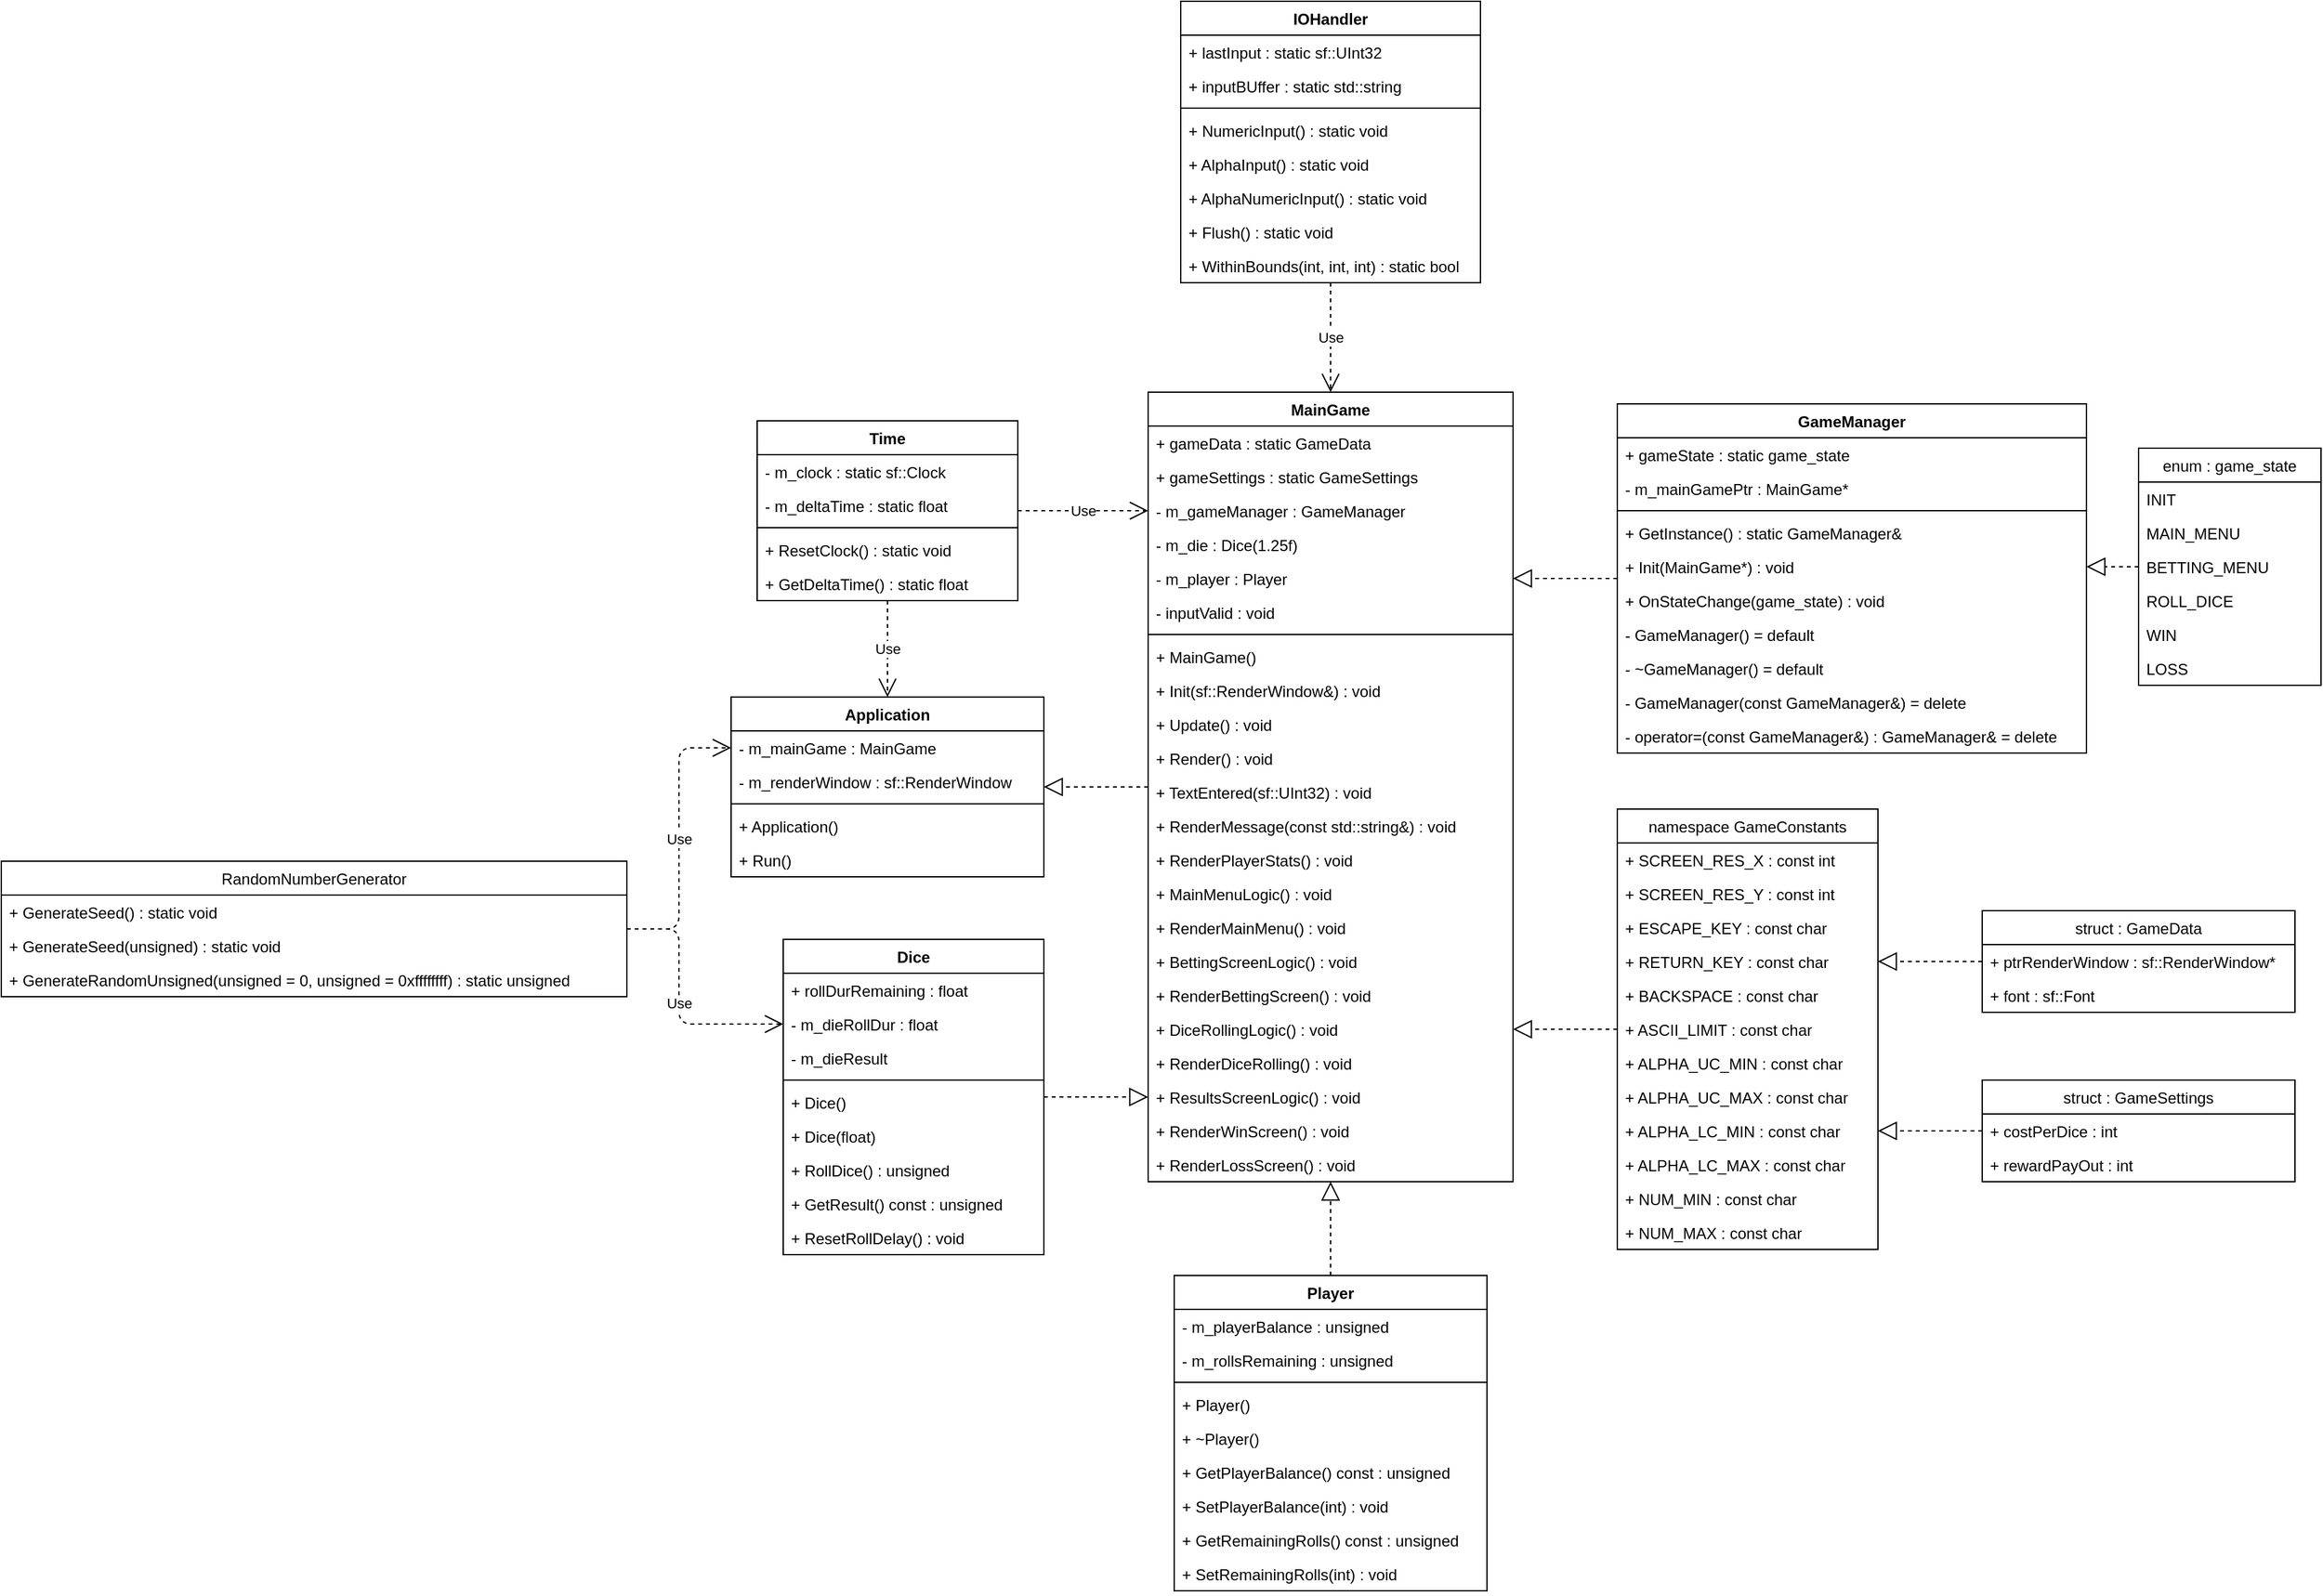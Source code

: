 <mxfile version="12.6.5" type="device"><diagram id="M4_a-rKcthc5hQcsm5C7" name="Page-1"><mxGraphModel dx="3609" dy="2412" grid="1" gridSize="10" guides="1" tooltips="1" connect="1" arrows="1" fold="1" page="1" pageScale="1" pageWidth="827" pageHeight="1169" math="0" shadow="0"><root><mxCell id="0"/><mxCell id="1" parent="0"/><mxCell id="2GhXJIkDWxQx5JaXm2OM-1" value="Application" style="swimlane;fontStyle=1;align=center;verticalAlign=top;childLayout=stackLayout;horizontal=1;startSize=26;horizontalStack=0;resizeParent=1;resizeParentMax=0;resizeLast=0;collapsible=1;marginBottom=0;" parent="1" vertex="1"><mxGeometry x="-440" y="274" width="240" height="138" as="geometry"/></mxCell><mxCell id="2GhXJIkDWxQx5JaXm2OM-2" value="- m_mainGame : MainGame" style="text;strokeColor=none;fillColor=none;align=left;verticalAlign=top;spacingLeft=4;spacingRight=4;overflow=hidden;rotatable=0;points=[[0,0.5],[1,0.5]];portConstraint=eastwest;" parent="2GhXJIkDWxQx5JaXm2OM-1" vertex="1"><mxGeometry y="26" width="240" height="26" as="geometry"/></mxCell><mxCell id="2GhXJIkDWxQx5JaXm2OM-6" value="- m_renderWindow : sf::RenderWindow" style="text;strokeColor=none;fillColor=none;align=left;verticalAlign=top;spacingLeft=4;spacingRight=4;overflow=hidden;rotatable=0;points=[[0,0.5],[1,0.5]];portConstraint=eastwest;" parent="2GhXJIkDWxQx5JaXm2OM-1" vertex="1"><mxGeometry y="52" width="240" height="26" as="geometry"/></mxCell><mxCell id="2GhXJIkDWxQx5JaXm2OM-3" value="" style="line;strokeWidth=1;fillColor=none;align=left;verticalAlign=middle;spacingTop=-1;spacingLeft=3;spacingRight=3;rotatable=0;labelPosition=right;points=[];portConstraint=eastwest;" parent="2GhXJIkDWxQx5JaXm2OM-1" vertex="1"><mxGeometry y="78" width="240" height="8" as="geometry"/></mxCell><mxCell id="2GhXJIkDWxQx5JaXm2OM-4" value="+ Application()" style="text;strokeColor=none;fillColor=none;align=left;verticalAlign=top;spacingLeft=4;spacingRight=4;overflow=hidden;rotatable=0;points=[[0,0.5],[1,0.5]];portConstraint=eastwest;" parent="2GhXJIkDWxQx5JaXm2OM-1" vertex="1"><mxGeometry y="86" width="240" height="26" as="geometry"/></mxCell><mxCell id="2GhXJIkDWxQx5JaXm2OM-5" value="+ Run()" style="text;strokeColor=none;fillColor=none;align=left;verticalAlign=top;spacingLeft=4;spacingRight=4;overflow=hidden;rotatable=0;points=[[0,0.5],[1,0.5]];portConstraint=eastwest;" parent="2GhXJIkDWxQx5JaXm2OM-1" vertex="1"><mxGeometry y="112" width="240" height="26" as="geometry"/></mxCell><mxCell id="2GhXJIkDWxQx5JaXm2OM-7" value="MainGame" style="swimlane;fontStyle=1;align=center;verticalAlign=top;childLayout=stackLayout;horizontal=1;startSize=26;horizontalStack=0;resizeParent=1;resizeParentMax=0;resizeLast=0;collapsible=1;marginBottom=0;" parent="1" vertex="1"><mxGeometry x="-120" y="40" width="280" height="606" as="geometry"/></mxCell><mxCell id="2GhXJIkDWxQx5JaXm2OM-18" value="+ gameData : static GameData" style="text;strokeColor=none;fillColor=none;align=left;verticalAlign=top;spacingLeft=4;spacingRight=4;overflow=hidden;rotatable=0;points=[[0,0.5],[1,0.5]];portConstraint=eastwest;" parent="2GhXJIkDWxQx5JaXm2OM-7" vertex="1"><mxGeometry y="26" width="280" height="26" as="geometry"/></mxCell><mxCell id="2GhXJIkDWxQx5JaXm2OM-19" value="+ gameSettings : static GameSettings" style="text;strokeColor=none;fillColor=none;align=left;verticalAlign=top;spacingLeft=4;spacingRight=4;overflow=hidden;rotatable=0;points=[[0,0.5],[1,0.5]];portConstraint=eastwest;" parent="2GhXJIkDWxQx5JaXm2OM-7" vertex="1"><mxGeometry y="52" width="280" height="26" as="geometry"/></mxCell><mxCell id="2GhXJIkDWxQx5JaXm2OM-20" value="- m_gameManager : GameManager" style="text;strokeColor=none;fillColor=none;align=left;verticalAlign=top;spacingLeft=4;spacingRight=4;overflow=hidden;rotatable=0;points=[[0,0.5],[1,0.5]];portConstraint=eastwest;" parent="2GhXJIkDWxQx5JaXm2OM-7" vertex="1"><mxGeometry y="78" width="280" height="26" as="geometry"/></mxCell><mxCell id="2GhXJIkDWxQx5JaXm2OM-23" value="- m_die : Dice(1.25f)" style="text;strokeColor=none;fillColor=none;align=left;verticalAlign=top;spacingLeft=4;spacingRight=4;overflow=hidden;rotatable=0;points=[[0,0.5],[1,0.5]];portConstraint=eastwest;" parent="2GhXJIkDWxQx5JaXm2OM-7" vertex="1"><mxGeometry y="104" width="280" height="26" as="geometry"/></mxCell><mxCell id="2GhXJIkDWxQx5JaXm2OM-22" value="- m_player : Player" style="text;strokeColor=none;fillColor=none;align=left;verticalAlign=top;spacingLeft=4;spacingRight=4;overflow=hidden;rotatable=0;points=[[0,0.5],[1,0.5]];portConstraint=eastwest;" parent="2GhXJIkDWxQx5JaXm2OM-7" vertex="1"><mxGeometry y="130" width="280" height="26" as="geometry"/></mxCell><mxCell id="2GhXJIkDWxQx5JaXm2OM-21" value="- inputValid : void" style="text;strokeColor=none;fillColor=none;align=left;verticalAlign=top;spacingLeft=4;spacingRight=4;overflow=hidden;rotatable=0;points=[[0,0.5],[1,0.5]];portConstraint=eastwest;" parent="2GhXJIkDWxQx5JaXm2OM-7" vertex="1"><mxGeometry y="156" width="280" height="26" as="geometry"/></mxCell><mxCell id="2GhXJIkDWxQx5JaXm2OM-9" value="" style="line;strokeWidth=1;fillColor=none;align=left;verticalAlign=middle;spacingTop=-1;spacingLeft=3;spacingRight=3;rotatable=0;labelPosition=right;points=[];portConstraint=eastwest;" parent="2GhXJIkDWxQx5JaXm2OM-7" vertex="1"><mxGeometry y="182" width="280" height="8" as="geometry"/></mxCell><mxCell id="2GhXJIkDWxQx5JaXm2OM-10" value="+ MainGame()" style="text;strokeColor=none;fillColor=none;align=left;verticalAlign=top;spacingLeft=4;spacingRight=4;overflow=hidden;rotatable=0;points=[[0,0.5],[1,0.5]];portConstraint=eastwest;" parent="2GhXJIkDWxQx5JaXm2OM-7" vertex="1"><mxGeometry y="190" width="280" height="26" as="geometry"/></mxCell><mxCell id="2GhXJIkDWxQx5JaXm2OM-13" value="+ Init(sf::RenderWindow&amp;) : void" style="text;strokeColor=none;fillColor=none;align=left;verticalAlign=top;spacingLeft=4;spacingRight=4;overflow=hidden;rotatable=0;points=[[0,0.5],[1,0.5]];portConstraint=eastwest;" parent="2GhXJIkDWxQx5JaXm2OM-7" vertex="1"><mxGeometry y="216" width="280" height="26" as="geometry"/></mxCell><mxCell id="2GhXJIkDWxQx5JaXm2OM-14" value="+ Update() : void" style="text;strokeColor=none;fillColor=none;align=left;verticalAlign=top;spacingLeft=4;spacingRight=4;overflow=hidden;rotatable=0;points=[[0,0.5],[1,0.5]];portConstraint=eastwest;" parent="2GhXJIkDWxQx5JaXm2OM-7" vertex="1"><mxGeometry y="242" width="280" height="26" as="geometry"/></mxCell><mxCell id="2GhXJIkDWxQx5JaXm2OM-15" value="+ Render() : void" style="text;strokeColor=none;fillColor=none;align=left;verticalAlign=top;spacingLeft=4;spacingRight=4;overflow=hidden;rotatable=0;points=[[0,0.5],[1,0.5]];portConstraint=eastwest;" parent="2GhXJIkDWxQx5JaXm2OM-7" vertex="1"><mxGeometry y="268" width="280" height="26" as="geometry"/></mxCell><mxCell id="2GhXJIkDWxQx5JaXm2OM-16" value="+ TextEntered(sf::UInt32) : void" style="text;strokeColor=none;fillColor=none;align=left;verticalAlign=top;spacingLeft=4;spacingRight=4;overflow=hidden;rotatable=0;points=[[0,0.5],[1,0.5]];portConstraint=eastwest;" parent="2GhXJIkDWxQx5JaXm2OM-7" vertex="1"><mxGeometry y="294" width="280" height="26" as="geometry"/></mxCell><mxCell id="2GhXJIkDWxQx5JaXm2OM-24" value="+ RenderMessage(const std::string&amp;) : void" style="text;strokeColor=none;fillColor=none;align=left;verticalAlign=top;spacingLeft=4;spacingRight=4;overflow=hidden;rotatable=0;points=[[0,0.5],[1,0.5]];portConstraint=eastwest;" parent="2GhXJIkDWxQx5JaXm2OM-7" vertex="1"><mxGeometry y="320" width="280" height="26" as="geometry"/></mxCell><mxCell id="2GhXJIkDWxQx5JaXm2OM-25" value="+ RenderPlayerStats() : void" style="text;strokeColor=none;fillColor=none;align=left;verticalAlign=top;spacingLeft=4;spacingRight=4;overflow=hidden;rotatable=0;points=[[0,0.5],[1,0.5]];portConstraint=eastwest;" parent="2GhXJIkDWxQx5JaXm2OM-7" vertex="1"><mxGeometry y="346" width="280" height="26" as="geometry"/></mxCell><mxCell id="2GhXJIkDWxQx5JaXm2OM-26" value="+ MainMenuLogic() : void" style="text;strokeColor=none;fillColor=none;align=left;verticalAlign=top;spacingLeft=4;spacingRight=4;overflow=hidden;rotatable=0;points=[[0,0.5],[1,0.5]];portConstraint=eastwest;" parent="2GhXJIkDWxQx5JaXm2OM-7" vertex="1"><mxGeometry y="372" width="280" height="26" as="geometry"/></mxCell><mxCell id="2GhXJIkDWxQx5JaXm2OM-27" value="+ RenderMainMenu() : void" style="text;strokeColor=none;fillColor=none;align=left;verticalAlign=top;spacingLeft=4;spacingRight=4;overflow=hidden;rotatable=0;points=[[0,0.5],[1,0.5]];portConstraint=eastwest;" parent="2GhXJIkDWxQx5JaXm2OM-7" vertex="1"><mxGeometry y="398" width="280" height="26" as="geometry"/></mxCell><mxCell id="2GhXJIkDWxQx5JaXm2OM-28" value="+ BettingScreenLogic() : void" style="text;strokeColor=none;fillColor=none;align=left;verticalAlign=top;spacingLeft=4;spacingRight=4;overflow=hidden;rotatable=0;points=[[0,0.5],[1,0.5]];portConstraint=eastwest;" parent="2GhXJIkDWxQx5JaXm2OM-7" vertex="1"><mxGeometry y="424" width="280" height="26" as="geometry"/></mxCell><mxCell id="2GhXJIkDWxQx5JaXm2OM-29" value="+ RenderBettingScreen() : void" style="text;strokeColor=none;fillColor=none;align=left;verticalAlign=top;spacingLeft=4;spacingRight=4;overflow=hidden;rotatable=0;points=[[0,0.5],[1,0.5]];portConstraint=eastwest;" parent="2GhXJIkDWxQx5JaXm2OM-7" vertex="1"><mxGeometry y="450" width="280" height="26" as="geometry"/></mxCell><mxCell id="2GhXJIkDWxQx5JaXm2OM-30" value="+ DiceRollingLogic() : void" style="text;strokeColor=none;fillColor=none;align=left;verticalAlign=top;spacingLeft=4;spacingRight=4;overflow=hidden;rotatable=0;points=[[0,0.5],[1,0.5]];portConstraint=eastwest;" parent="2GhXJIkDWxQx5JaXm2OM-7" vertex="1"><mxGeometry y="476" width="280" height="26" as="geometry"/></mxCell><mxCell id="2GhXJIkDWxQx5JaXm2OM-33" value="+ RenderDiceRolling() : void" style="text;strokeColor=none;fillColor=none;align=left;verticalAlign=top;spacingLeft=4;spacingRight=4;overflow=hidden;rotatable=0;points=[[0,0.5],[1,0.5]];portConstraint=eastwest;" parent="2GhXJIkDWxQx5JaXm2OM-7" vertex="1"><mxGeometry y="502" width="280" height="26" as="geometry"/></mxCell><mxCell id="2GhXJIkDWxQx5JaXm2OM-32" value="+ ResultsScreenLogic() : void" style="text;strokeColor=none;fillColor=none;align=left;verticalAlign=top;spacingLeft=4;spacingRight=4;overflow=hidden;rotatable=0;points=[[0,0.5],[1,0.5]];portConstraint=eastwest;" parent="2GhXJIkDWxQx5JaXm2OM-7" vertex="1"><mxGeometry y="528" width="280" height="26" as="geometry"/></mxCell><mxCell id="2GhXJIkDWxQx5JaXm2OM-31" value="+ RenderWinScreen() : void" style="text;strokeColor=none;fillColor=none;align=left;verticalAlign=top;spacingLeft=4;spacingRight=4;overflow=hidden;rotatable=0;points=[[0,0.5],[1,0.5]];portConstraint=eastwest;" parent="2GhXJIkDWxQx5JaXm2OM-7" vertex="1"><mxGeometry y="554" width="280" height="26" as="geometry"/></mxCell><mxCell id="2GhXJIkDWxQx5JaXm2OM-34" value="+ RenderLossScreen() : void" style="text;strokeColor=none;fillColor=none;align=left;verticalAlign=top;spacingLeft=4;spacingRight=4;overflow=hidden;rotatable=0;points=[[0,0.5],[1,0.5]];portConstraint=eastwest;" parent="2GhXJIkDWxQx5JaXm2OM-7" vertex="1"><mxGeometry y="580" width="280" height="26" as="geometry"/></mxCell><mxCell id="2GhXJIkDWxQx5JaXm2OM-35" value="Player" style="swimlane;fontStyle=1;align=center;verticalAlign=top;childLayout=stackLayout;horizontal=1;startSize=26;horizontalStack=0;resizeParent=1;resizeParentMax=0;resizeLast=0;collapsible=1;marginBottom=0;" parent="1" vertex="1"><mxGeometry x="-100" y="718" width="240" height="242" as="geometry"/></mxCell><mxCell id="2GhXJIkDWxQx5JaXm2OM-36" value="- m_playerBalance : unsigned" style="text;strokeColor=none;fillColor=none;align=left;verticalAlign=top;spacingLeft=4;spacingRight=4;overflow=hidden;rotatable=0;points=[[0,0.5],[1,0.5]];portConstraint=eastwest;" parent="2GhXJIkDWxQx5JaXm2OM-35" vertex="1"><mxGeometry y="26" width="240" height="26" as="geometry"/></mxCell><mxCell id="2GhXJIkDWxQx5JaXm2OM-44" value="- m_rollsRemaining : unsigned" style="text;strokeColor=none;fillColor=none;align=left;verticalAlign=top;spacingLeft=4;spacingRight=4;overflow=hidden;rotatable=0;points=[[0,0.5],[1,0.5]];portConstraint=eastwest;" parent="2GhXJIkDWxQx5JaXm2OM-35" vertex="1"><mxGeometry y="52" width="240" height="26" as="geometry"/></mxCell><mxCell id="2GhXJIkDWxQx5JaXm2OM-37" value="" style="line;strokeWidth=1;fillColor=none;align=left;verticalAlign=middle;spacingTop=-1;spacingLeft=3;spacingRight=3;rotatable=0;labelPosition=right;points=[];portConstraint=eastwest;" parent="2GhXJIkDWxQx5JaXm2OM-35" vertex="1"><mxGeometry y="78" width="240" height="8" as="geometry"/></mxCell><mxCell id="2GhXJIkDWxQx5JaXm2OM-38" value="+ Player()" style="text;strokeColor=none;fillColor=none;align=left;verticalAlign=top;spacingLeft=4;spacingRight=4;overflow=hidden;rotatable=0;points=[[0,0.5],[1,0.5]];portConstraint=eastwest;" parent="2GhXJIkDWxQx5JaXm2OM-35" vertex="1"><mxGeometry y="86" width="240" height="26" as="geometry"/></mxCell><mxCell id="2GhXJIkDWxQx5JaXm2OM-39" value="+ ~Player()" style="text;strokeColor=none;fillColor=none;align=left;verticalAlign=top;spacingLeft=4;spacingRight=4;overflow=hidden;rotatable=0;points=[[0,0.5],[1,0.5]];portConstraint=eastwest;" parent="2GhXJIkDWxQx5JaXm2OM-35" vertex="1"><mxGeometry y="112" width="240" height="26" as="geometry"/></mxCell><mxCell id="2GhXJIkDWxQx5JaXm2OM-40" value="+ GetPlayerBalance() const : unsigned" style="text;strokeColor=none;fillColor=none;align=left;verticalAlign=top;spacingLeft=4;spacingRight=4;overflow=hidden;rotatable=0;points=[[0,0.5],[1,0.5]];portConstraint=eastwest;" parent="2GhXJIkDWxQx5JaXm2OM-35" vertex="1"><mxGeometry y="138" width="240" height="26" as="geometry"/></mxCell><mxCell id="2GhXJIkDWxQx5JaXm2OM-41" value="+ SetPlayerBalance(int) : void" style="text;strokeColor=none;fillColor=none;align=left;verticalAlign=top;spacingLeft=4;spacingRight=4;overflow=hidden;rotatable=0;points=[[0,0.5],[1,0.5]];portConstraint=eastwest;" parent="2GhXJIkDWxQx5JaXm2OM-35" vertex="1"><mxGeometry y="164" width="240" height="26" as="geometry"/></mxCell><mxCell id="2GhXJIkDWxQx5JaXm2OM-42" value="+ GetRemainingRolls() const : unsigned" style="text;strokeColor=none;fillColor=none;align=left;verticalAlign=top;spacingLeft=4;spacingRight=4;overflow=hidden;rotatable=0;points=[[0,0.5],[1,0.5]];portConstraint=eastwest;" parent="2GhXJIkDWxQx5JaXm2OM-35" vertex="1"><mxGeometry y="190" width="240" height="26" as="geometry"/></mxCell><mxCell id="2GhXJIkDWxQx5JaXm2OM-43" value="+ SetRemainingRolls(int) : void" style="text;strokeColor=none;fillColor=none;align=left;verticalAlign=top;spacingLeft=4;spacingRight=4;overflow=hidden;rotatable=0;points=[[0,0.5],[1,0.5]];portConstraint=eastwest;" parent="2GhXJIkDWxQx5JaXm2OM-35" vertex="1"><mxGeometry y="216" width="240" height="26" as="geometry"/></mxCell><mxCell id="2GhXJIkDWxQx5JaXm2OM-45" value="Dice" style="swimlane;fontStyle=1;align=center;verticalAlign=top;childLayout=stackLayout;horizontal=1;startSize=26;horizontalStack=0;resizeParent=1;resizeParentMax=0;resizeLast=0;collapsible=1;marginBottom=0;" parent="1" vertex="1"><mxGeometry x="-400" y="460" width="200" height="242" as="geometry"/></mxCell><mxCell id="2GhXJIkDWxQx5JaXm2OM-46" value="+ rollDurRemaining : float" style="text;strokeColor=none;fillColor=none;align=left;verticalAlign=top;spacingLeft=4;spacingRight=4;overflow=hidden;rotatable=0;points=[[0,0.5],[1,0.5]];portConstraint=eastwest;" parent="2GhXJIkDWxQx5JaXm2OM-45" vertex="1"><mxGeometry y="26" width="200" height="26" as="geometry"/></mxCell><mxCell id="2GhXJIkDWxQx5JaXm2OM-54" value="- m_dieRollDur : float" style="text;strokeColor=none;fillColor=none;align=left;verticalAlign=top;spacingLeft=4;spacingRight=4;overflow=hidden;rotatable=0;points=[[0,0.5],[1,0.5]];portConstraint=eastwest;" parent="2GhXJIkDWxQx5JaXm2OM-45" vertex="1"><mxGeometry y="52" width="200" height="26" as="geometry"/></mxCell><mxCell id="2GhXJIkDWxQx5JaXm2OM-53" value="- m_dieResult" style="text;strokeColor=none;fillColor=none;align=left;verticalAlign=top;spacingLeft=4;spacingRight=4;overflow=hidden;rotatable=0;points=[[0,0.5],[1,0.5]];portConstraint=eastwest;" parent="2GhXJIkDWxQx5JaXm2OM-45" vertex="1"><mxGeometry y="78" width="200" height="26" as="geometry"/></mxCell><mxCell id="2GhXJIkDWxQx5JaXm2OM-47" value="" style="line;strokeWidth=1;fillColor=none;align=left;verticalAlign=middle;spacingTop=-1;spacingLeft=3;spacingRight=3;rotatable=0;labelPosition=right;points=[];portConstraint=eastwest;" parent="2GhXJIkDWxQx5JaXm2OM-45" vertex="1"><mxGeometry y="104" width="200" height="8" as="geometry"/></mxCell><mxCell id="2GhXJIkDWxQx5JaXm2OM-48" value="+ Dice()" style="text;strokeColor=none;fillColor=none;align=left;verticalAlign=top;spacingLeft=4;spacingRight=4;overflow=hidden;rotatable=0;points=[[0,0.5],[1,0.5]];portConstraint=eastwest;" parent="2GhXJIkDWxQx5JaXm2OM-45" vertex="1"><mxGeometry y="112" width="200" height="26" as="geometry"/></mxCell><mxCell id="2GhXJIkDWxQx5JaXm2OM-49" value="+ Dice(float)" style="text;strokeColor=none;fillColor=none;align=left;verticalAlign=top;spacingLeft=4;spacingRight=4;overflow=hidden;rotatable=0;points=[[0,0.5],[1,0.5]];portConstraint=eastwest;" parent="2GhXJIkDWxQx5JaXm2OM-45" vertex="1"><mxGeometry y="138" width="200" height="26" as="geometry"/></mxCell><mxCell id="2GhXJIkDWxQx5JaXm2OM-50" value="+ RollDice() : unsigned" style="text;strokeColor=none;fillColor=none;align=left;verticalAlign=top;spacingLeft=4;spacingRight=4;overflow=hidden;rotatable=0;points=[[0,0.5],[1,0.5]];portConstraint=eastwest;" parent="2GhXJIkDWxQx5JaXm2OM-45" vertex="1"><mxGeometry y="164" width="200" height="26" as="geometry"/></mxCell><mxCell id="2GhXJIkDWxQx5JaXm2OM-51" value="+ GetResult() const : unsigned" style="text;strokeColor=none;fillColor=none;align=left;verticalAlign=top;spacingLeft=4;spacingRight=4;overflow=hidden;rotatable=0;points=[[0,0.5],[1,0.5]];portConstraint=eastwest;" parent="2GhXJIkDWxQx5JaXm2OM-45" vertex="1"><mxGeometry y="190" width="200" height="26" as="geometry"/></mxCell><mxCell id="2GhXJIkDWxQx5JaXm2OM-52" value="+ ResetRollDelay() : void" style="text;strokeColor=none;fillColor=none;align=left;verticalAlign=top;spacingLeft=4;spacingRight=4;overflow=hidden;rotatable=0;points=[[0,0.5],[1,0.5]];portConstraint=eastwest;" parent="2GhXJIkDWxQx5JaXm2OM-45" vertex="1"><mxGeometry y="216" width="200" height="26" as="geometry"/></mxCell><mxCell id="2GhXJIkDWxQx5JaXm2OM-59" value="namespace GameConstants" style="swimlane;fontStyle=0;childLayout=stackLayout;horizontal=1;startSize=26;fillColor=none;horizontalStack=0;resizeParent=1;resizeParentMax=0;resizeLast=0;collapsible=1;marginBottom=0;" parent="1" vertex="1"><mxGeometry x="240" y="360" width="200" height="338" as="geometry"/></mxCell><mxCell id="2GhXJIkDWxQx5JaXm2OM-60" value="+ SCREEN_RES_X : const int" style="text;strokeColor=none;fillColor=none;align=left;verticalAlign=top;spacingLeft=4;spacingRight=4;overflow=hidden;rotatable=0;points=[[0,0.5],[1,0.5]];portConstraint=eastwest;" parent="2GhXJIkDWxQx5JaXm2OM-59" vertex="1"><mxGeometry y="26" width="200" height="26" as="geometry"/></mxCell><mxCell id="2GhXJIkDWxQx5JaXm2OM-61" value="+ SCREEN_RES_Y : const int" style="text;strokeColor=none;fillColor=none;align=left;verticalAlign=top;spacingLeft=4;spacingRight=4;overflow=hidden;rotatable=0;points=[[0,0.5],[1,0.5]];portConstraint=eastwest;" parent="2GhXJIkDWxQx5JaXm2OM-59" vertex="1"><mxGeometry y="52" width="200" height="26" as="geometry"/></mxCell><mxCell id="2GhXJIkDWxQx5JaXm2OM-62" value="+ ESCAPE_KEY : const char" style="text;strokeColor=none;fillColor=none;align=left;verticalAlign=top;spacingLeft=4;spacingRight=4;overflow=hidden;rotatable=0;points=[[0,0.5],[1,0.5]];portConstraint=eastwest;" parent="2GhXJIkDWxQx5JaXm2OM-59" vertex="1"><mxGeometry y="78" width="200" height="26" as="geometry"/></mxCell><mxCell id="2GhXJIkDWxQx5JaXm2OM-63" value="+ RETURN_KEY : const char" style="text;strokeColor=none;fillColor=none;align=left;verticalAlign=top;spacingLeft=4;spacingRight=4;overflow=hidden;rotatable=0;points=[[0,0.5],[1,0.5]];portConstraint=eastwest;" parent="2GhXJIkDWxQx5JaXm2OM-59" vertex="1"><mxGeometry y="104" width="200" height="26" as="geometry"/></mxCell><mxCell id="2GhXJIkDWxQx5JaXm2OM-64" value="+ BACKSPACE : const char" style="text;strokeColor=none;fillColor=none;align=left;verticalAlign=top;spacingLeft=4;spacingRight=4;overflow=hidden;rotatable=0;points=[[0,0.5],[1,0.5]];portConstraint=eastwest;" parent="2GhXJIkDWxQx5JaXm2OM-59" vertex="1"><mxGeometry y="130" width="200" height="26" as="geometry"/></mxCell><mxCell id="2GhXJIkDWxQx5JaXm2OM-65" value="+ ASCII_LIMIT : const char" style="text;strokeColor=none;fillColor=none;align=left;verticalAlign=top;spacingLeft=4;spacingRight=4;overflow=hidden;rotatable=0;points=[[0,0.5],[1,0.5]];portConstraint=eastwest;" parent="2GhXJIkDWxQx5JaXm2OM-59" vertex="1"><mxGeometry y="156" width="200" height="26" as="geometry"/></mxCell><mxCell id="2GhXJIkDWxQx5JaXm2OM-66" value="+ ALPHA_UC_MIN : const char" style="text;strokeColor=none;fillColor=none;align=left;verticalAlign=top;spacingLeft=4;spacingRight=4;overflow=hidden;rotatable=0;points=[[0,0.5],[1,0.5]];portConstraint=eastwest;" parent="2GhXJIkDWxQx5JaXm2OM-59" vertex="1"><mxGeometry y="182" width="200" height="26" as="geometry"/></mxCell><mxCell id="2GhXJIkDWxQx5JaXm2OM-67" value="+ ALPHA_UC_MAX : const char" style="text;strokeColor=none;fillColor=none;align=left;verticalAlign=top;spacingLeft=4;spacingRight=4;overflow=hidden;rotatable=0;points=[[0,0.5],[1,0.5]];portConstraint=eastwest;" parent="2GhXJIkDWxQx5JaXm2OM-59" vertex="1"><mxGeometry y="208" width="200" height="26" as="geometry"/></mxCell><mxCell id="2GhXJIkDWxQx5JaXm2OM-68" value="+ ALPHA_LC_MIN : const char" style="text;strokeColor=none;fillColor=none;align=left;verticalAlign=top;spacingLeft=4;spacingRight=4;overflow=hidden;rotatable=0;points=[[0,0.5],[1,0.5]];portConstraint=eastwest;" parent="2GhXJIkDWxQx5JaXm2OM-59" vertex="1"><mxGeometry y="234" width="200" height="26" as="geometry"/></mxCell><mxCell id="2GhXJIkDWxQx5JaXm2OM-69" value="+ ALPHA_LC_MAX : const char" style="text;strokeColor=none;fillColor=none;align=left;verticalAlign=top;spacingLeft=4;spacingRight=4;overflow=hidden;rotatable=0;points=[[0,0.5],[1,0.5]];portConstraint=eastwest;" parent="2GhXJIkDWxQx5JaXm2OM-59" vertex="1"><mxGeometry y="260" width="200" height="26" as="geometry"/></mxCell><mxCell id="2GhXJIkDWxQx5JaXm2OM-71" value="+ NUM_MIN : const char" style="text;strokeColor=none;fillColor=none;align=left;verticalAlign=top;spacingLeft=4;spacingRight=4;overflow=hidden;rotatable=0;points=[[0,0.5],[1,0.5]];portConstraint=eastwest;" parent="2GhXJIkDWxQx5JaXm2OM-59" vertex="1"><mxGeometry y="286" width="200" height="26" as="geometry"/></mxCell><mxCell id="2GhXJIkDWxQx5JaXm2OM-72" value="+ NUM_MAX : const char" style="text;strokeColor=none;fillColor=none;align=left;verticalAlign=top;spacingLeft=4;spacingRight=4;overflow=hidden;rotatable=0;points=[[0,0.5],[1,0.5]];portConstraint=eastwest;" parent="2GhXJIkDWxQx5JaXm2OM-59" vertex="1"><mxGeometry y="312" width="200" height="26" as="geometry"/></mxCell><mxCell id="2GhXJIkDWxQx5JaXm2OM-73" value="struct : GameData" style="swimlane;fontStyle=0;childLayout=stackLayout;horizontal=1;startSize=26;fillColor=none;horizontalStack=0;resizeParent=1;resizeParentMax=0;resizeLast=0;collapsible=1;marginBottom=0;" parent="1" vertex="1"><mxGeometry x="520" y="438" width="240" height="78" as="geometry"/></mxCell><mxCell id="2GhXJIkDWxQx5JaXm2OM-74" value="+ ptrRenderWindow : sf::RenderWindow*" style="text;strokeColor=none;fillColor=none;align=left;verticalAlign=top;spacingLeft=4;spacingRight=4;overflow=hidden;rotatable=0;points=[[0,0.5],[1,0.5]];portConstraint=eastwest;" parent="2GhXJIkDWxQx5JaXm2OM-73" vertex="1"><mxGeometry y="26" width="240" height="26" as="geometry"/></mxCell><mxCell id="2GhXJIkDWxQx5JaXm2OM-75" value="+ font : sf::Font" style="text;strokeColor=none;fillColor=none;align=left;verticalAlign=top;spacingLeft=4;spacingRight=4;overflow=hidden;rotatable=0;points=[[0,0.5],[1,0.5]];portConstraint=eastwest;" parent="2GhXJIkDWxQx5JaXm2OM-73" vertex="1"><mxGeometry y="52" width="240" height="26" as="geometry"/></mxCell><mxCell id="2GhXJIkDWxQx5JaXm2OM-77" value="struct : GameSettings" style="swimlane;fontStyle=0;childLayout=stackLayout;horizontal=1;startSize=26;fillColor=none;horizontalStack=0;resizeParent=1;resizeParentMax=0;resizeLast=0;collapsible=1;marginBottom=0;" parent="1" vertex="1"><mxGeometry x="520" y="568" width="240" height="78" as="geometry"/></mxCell><mxCell id="2GhXJIkDWxQx5JaXm2OM-78" value="+ costPerDice : int" style="text;strokeColor=none;fillColor=none;align=left;verticalAlign=top;spacingLeft=4;spacingRight=4;overflow=hidden;rotatable=0;points=[[0,0.5],[1,0.5]];portConstraint=eastwest;" parent="2GhXJIkDWxQx5JaXm2OM-77" vertex="1"><mxGeometry y="26" width="240" height="26" as="geometry"/></mxCell><mxCell id="2GhXJIkDWxQx5JaXm2OM-79" value="+ rewardPayOut : int" style="text;strokeColor=none;fillColor=none;align=left;verticalAlign=top;spacingLeft=4;spacingRight=4;overflow=hidden;rotatable=0;points=[[0,0.5],[1,0.5]];portConstraint=eastwest;" parent="2GhXJIkDWxQx5JaXm2OM-77" vertex="1"><mxGeometry y="52" width="240" height="26" as="geometry"/></mxCell><mxCell id="AEjBS7IA9DcjCaYEY1l2-1" value="GameManager" style="swimlane;fontStyle=1;align=center;verticalAlign=top;childLayout=stackLayout;horizontal=1;startSize=26;horizontalStack=0;resizeParent=1;resizeParentMax=0;resizeLast=0;collapsible=1;marginBottom=0;" vertex="1" parent="1"><mxGeometry x="240" y="49" width="360" height="268" as="geometry"/></mxCell><mxCell id="AEjBS7IA9DcjCaYEY1l2-2" value="+ gameState : static game_state" style="text;strokeColor=none;fillColor=none;align=left;verticalAlign=top;spacingLeft=4;spacingRight=4;overflow=hidden;rotatable=0;points=[[0,0.5],[1,0.5]];portConstraint=eastwest;" vertex="1" parent="AEjBS7IA9DcjCaYEY1l2-1"><mxGeometry y="26" width="360" height="26" as="geometry"/></mxCell><mxCell id="AEjBS7IA9DcjCaYEY1l2-17" value="- m_mainGamePtr : MainGame*" style="text;strokeColor=none;fillColor=none;align=left;verticalAlign=top;spacingLeft=4;spacingRight=4;overflow=hidden;rotatable=0;points=[[0,0.5],[1,0.5]];portConstraint=eastwest;" vertex="1" parent="AEjBS7IA9DcjCaYEY1l2-1"><mxGeometry y="52" width="360" height="26" as="geometry"/></mxCell><mxCell id="AEjBS7IA9DcjCaYEY1l2-3" value="" style="line;strokeWidth=1;fillColor=none;align=left;verticalAlign=middle;spacingTop=-1;spacingLeft=3;spacingRight=3;rotatable=0;labelPosition=right;points=[];portConstraint=eastwest;" vertex="1" parent="AEjBS7IA9DcjCaYEY1l2-1"><mxGeometry y="78" width="360" height="8" as="geometry"/></mxCell><mxCell id="AEjBS7IA9DcjCaYEY1l2-4" value="+ GetInstance() : static GameManager&amp;" style="text;strokeColor=none;fillColor=none;align=left;verticalAlign=top;spacingLeft=4;spacingRight=4;overflow=hidden;rotatable=0;points=[[0,0.5],[1,0.5]];portConstraint=eastwest;" vertex="1" parent="AEjBS7IA9DcjCaYEY1l2-1"><mxGeometry y="86" width="360" height="26" as="geometry"/></mxCell><mxCell id="AEjBS7IA9DcjCaYEY1l2-18" value="+ Init(MainGame*) : void" style="text;strokeColor=none;fillColor=none;align=left;verticalAlign=top;spacingLeft=4;spacingRight=4;overflow=hidden;rotatable=0;points=[[0,0.5],[1,0.5]];portConstraint=eastwest;" vertex="1" parent="AEjBS7IA9DcjCaYEY1l2-1"><mxGeometry y="112" width="360" height="26" as="geometry"/></mxCell><mxCell id="AEjBS7IA9DcjCaYEY1l2-19" value="+ OnStateChange(game_state) : void" style="text;strokeColor=none;fillColor=none;align=left;verticalAlign=top;spacingLeft=4;spacingRight=4;overflow=hidden;rotatable=0;points=[[0,0.5],[1,0.5]];portConstraint=eastwest;" vertex="1" parent="AEjBS7IA9DcjCaYEY1l2-1"><mxGeometry y="138" width="360" height="26" as="geometry"/></mxCell><mxCell id="AEjBS7IA9DcjCaYEY1l2-20" value="- GameManager() = default" style="text;strokeColor=none;fillColor=none;align=left;verticalAlign=top;spacingLeft=4;spacingRight=4;overflow=hidden;rotatable=0;points=[[0,0.5],[1,0.5]];portConstraint=eastwest;" vertex="1" parent="AEjBS7IA9DcjCaYEY1l2-1"><mxGeometry y="164" width="360" height="26" as="geometry"/></mxCell><mxCell id="AEjBS7IA9DcjCaYEY1l2-21" value="- ~GameManager() = default" style="text;strokeColor=none;fillColor=none;align=left;verticalAlign=top;spacingLeft=4;spacingRight=4;overflow=hidden;rotatable=0;points=[[0,0.5],[1,0.5]];portConstraint=eastwest;" vertex="1" parent="AEjBS7IA9DcjCaYEY1l2-1"><mxGeometry y="190" width="360" height="26" as="geometry"/></mxCell><mxCell id="AEjBS7IA9DcjCaYEY1l2-22" value="- GameManager(const GameManager&amp;) = delete" style="text;strokeColor=none;fillColor=none;align=left;verticalAlign=top;spacingLeft=4;spacingRight=4;overflow=hidden;rotatable=0;points=[[0,0.5],[1,0.5]];portConstraint=eastwest;" vertex="1" parent="AEjBS7IA9DcjCaYEY1l2-1"><mxGeometry y="216" width="360" height="26" as="geometry"/></mxCell><mxCell id="AEjBS7IA9DcjCaYEY1l2-23" value="- operator=(const GameManager&amp;) : GameManager&amp; = delete" style="text;strokeColor=none;fillColor=none;align=left;verticalAlign=top;spacingLeft=4;spacingRight=4;overflow=hidden;rotatable=0;points=[[0,0.5],[1,0.5]];portConstraint=eastwest;" vertex="1" parent="AEjBS7IA9DcjCaYEY1l2-1"><mxGeometry y="242" width="360" height="26" as="geometry"/></mxCell><mxCell id="AEjBS7IA9DcjCaYEY1l2-5" value="enum : game_state" style="swimlane;fontStyle=0;childLayout=stackLayout;horizontal=1;startSize=26;fillColor=none;horizontalStack=0;resizeParent=1;resizeParentMax=0;resizeLast=0;collapsible=1;marginBottom=0;" vertex="1" parent="1"><mxGeometry x="640" y="83" width="140" height="182" as="geometry"/></mxCell><mxCell id="AEjBS7IA9DcjCaYEY1l2-6" value="INIT" style="text;strokeColor=none;fillColor=none;align=left;verticalAlign=top;spacingLeft=4;spacingRight=4;overflow=hidden;rotatable=0;points=[[0,0.5],[1,0.5]];portConstraint=eastwest;" vertex="1" parent="AEjBS7IA9DcjCaYEY1l2-5"><mxGeometry y="26" width="140" height="26" as="geometry"/></mxCell><mxCell id="AEjBS7IA9DcjCaYEY1l2-7" value="MAIN_MENU" style="text;strokeColor=none;fillColor=none;align=left;verticalAlign=top;spacingLeft=4;spacingRight=4;overflow=hidden;rotatable=0;points=[[0,0.5],[1,0.5]];portConstraint=eastwest;" vertex="1" parent="AEjBS7IA9DcjCaYEY1l2-5"><mxGeometry y="52" width="140" height="26" as="geometry"/></mxCell><mxCell id="AEjBS7IA9DcjCaYEY1l2-8" value="BETTING_MENU" style="text;strokeColor=none;fillColor=none;align=left;verticalAlign=top;spacingLeft=4;spacingRight=4;overflow=hidden;rotatable=0;points=[[0,0.5],[1,0.5]];portConstraint=eastwest;" vertex="1" parent="AEjBS7IA9DcjCaYEY1l2-5"><mxGeometry y="78" width="140" height="26" as="geometry"/></mxCell><mxCell id="AEjBS7IA9DcjCaYEY1l2-9" value="ROLL_DICE" style="text;strokeColor=none;fillColor=none;align=left;verticalAlign=top;spacingLeft=4;spacingRight=4;overflow=hidden;rotatable=0;points=[[0,0.5],[1,0.5]];portConstraint=eastwest;" vertex="1" parent="AEjBS7IA9DcjCaYEY1l2-5"><mxGeometry y="104" width="140" height="26" as="geometry"/></mxCell><mxCell id="AEjBS7IA9DcjCaYEY1l2-10" value="WIN" style="text;strokeColor=none;fillColor=none;align=left;verticalAlign=top;spacingLeft=4;spacingRight=4;overflow=hidden;rotatable=0;points=[[0,0.5],[1,0.5]];portConstraint=eastwest;" vertex="1" parent="AEjBS7IA9DcjCaYEY1l2-5"><mxGeometry y="130" width="140" height="26" as="geometry"/></mxCell><mxCell id="AEjBS7IA9DcjCaYEY1l2-11" value="LOSS" style="text;strokeColor=none;fillColor=none;align=left;verticalAlign=top;spacingLeft=4;spacingRight=4;overflow=hidden;rotatable=0;points=[[0,0.5],[1,0.5]];portConstraint=eastwest;" vertex="1" parent="AEjBS7IA9DcjCaYEY1l2-5"><mxGeometry y="156" width="140" height="26" as="geometry"/></mxCell><mxCell id="AEjBS7IA9DcjCaYEY1l2-26" value="IOHandler" style="swimlane;fontStyle=1;align=center;verticalAlign=top;childLayout=stackLayout;horizontal=1;startSize=26;horizontalStack=0;resizeParent=1;resizeParentMax=0;resizeLast=0;collapsible=1;marginBottom=0;" vertex="1" parent="1"><mxGeometry x="-95" y="-260" width="230" height="216" as="geometry"/></mxCell><mxCell id="AEjBS7IA9DcjCaYEY1l2-27" value="+ lastInput : static sf::UInt32" style="text;strokeColor=none;fillColor=none;align=left;verticalAlign=top;spacingLeft=4;spacingRight=4;overflow=hidden;rotatable=0;points=[[0,0.5],[1,0.5]];portConstraint=eastwest;" vertex="1" parent="AEjBS7IA9DcjCaYEY1l2-26"><mxGeometry y="26" width="230" height="26" as="geometry"/></mxCell><mxCell id="AEjBS7IA9DcjCaYEY1l2-30" value="+ inputBUffer : static std::string" style="text;strokeColor=none;fillColor=none;align=left;verticalAlign=top;spacingLeft=4;spacingRight=4;overflow=hidden;rotatable=0;points=[[0,0.5],[1,0.5]];portConstraint=eastwest;" vertex="1" parent="AEjBS7IA9DcjCaYEY1l2-26"><mxGeometry y="52" width="230" height="26" as="geometry"/></mxCell><mxCell id="AEjBS7IA9DcjCaYEY1l2-28" value="" style="line;strokeWidth=1;fillColor=none;align=left;verticalAlign=middle;spacingTop=-1;spacingLeft=3;spacingRight=3;rotatable=0;labelPosition=right;points=[];portConstraint=eastwest;" vertex="1" parent="AEjBS7IA9DcjCaYEY1l2-26"><mxGeometry y="78" width="230" height="8" as="geometry"/></mxCell><mxCell id="AEjBS7IA9DcjCaYEY1l2-29" value="+ NumericInput() : static void" style="text;strokeColor=none;fillColor=none;align=left;verticalAlign=top;spacingLeft=4;spacingRight=4;overflow=hidden;rotatable=0;points=[[0,0.5],[1,0.5]];portConstraint=eastwest;" vertex="1" parent="AEjBS7IA9DcjCaYEY1l2-26"><mxGeometry y="86" width="230" height="26" as="geometry"/></mxCell><mxCell id="AEjBS7IA9DcjCaYEY1l2-31" value="+ AlphaInput() : static void" style="text;strokeColor=none;fillColor=none;align=left;verticalAlign=top;spacingLeft=4;spacingRight=4;overflow=hidden;rotatable=0;points=[[0,0.5],[1,0.5]];portConstraint=eastwest;" vertex="1" parent="AEjBS7IA9DcjCaYEY1l2-26"><mxGeometry y="112" width="230" height="26" as="geometry"/></mxCell><mxCell id="AEjBS7IA9DcjCaYEY1l2-32" value="+ AlphaNumericInput() : static void" style="text;strokeColor=none;fillColor=none;align=left;verticalAlign=top;spacingLeft=4;spacingRight=4;overflow=hidden;rotatable=0;points=[[0,0.5],[1,0.5]];portConstraint=eastwest;" vertex="1" parent="AEjBS7IA9DcjCaYEY1l2-26"><mxGeometry y="138" width="230" height="26" as="geometry"/></mxCell><mxCell id="AEjBS7IA9DcjCaYEY1l2-33" value="+ Flush() : static void" style="text;strokeColor=none;fillColor=none;align=left;verticalAlign=top;spacingLeft=4;spacingRight=4;overflow=hidden;rotatable=0;points=[[0,0.5],[1,0.5]];portConstraint=eastwest;" vertex="1" parent="AEjBS7IA9DcjCaYEY1l2-26"><mxGeometry y="164" width="230" height="26" as="geometry"/></mxCell><mxCell id="AEjBS7IA9DcjCaYEY1l2-34" value="+ WithinBounds(int, int, int) : static bool" style="text;strokeColor=none;fillColor=none;align=left;verticalAlign=top;spacingLeft=4;spacingRight=4;overflow=hidden;rotatable=0;points=[[0,0.5],[1,0.5]];portConstraint=eastwest;" vertex="1" parent="AEjBS7IA9DcjCaYEY1l2-26"><mxGeometry y="190" width="230" height="26" as="geometry"/></mxCell><mxCell id="AEjBS7IA9DcjCaYEY1l2-49" value="RandomNumberGenerator" style="swimlane;fontStyle=0;childLayout=stackLayout;horizontal=1;startSize=26;fillColor=none;horizontalStack=0;resizeParent=1;resizeParentMax=0;resizeLast=0;collapsible=1;marginBottom=0;" vertex="1" parent="1"><mxGeometry x="-1000" y="400" width="480" height="104" as="geometry"/></mxCell><mxCell id="AEjBS7IA9DcjCaYEY1l2-50" value="+ GenerateSeed() : static void" style="text;strokeColor=none;fillColor=none;align=left;verticalAlign=top;spacingLeft=4;spacingRight=4;overflow=hidden;rotatable=0;points=[[0,0.5],[1,0.5]];portConstraint=eastwest;" vertex="1" parent="AEjBS7IA9DcjCaYEY1l2-49"><mxGeometry y="26" width="480" height="26" as="geometry"/></mxCell><mxCell id="AEjBS7IA9DcjCaYEY1l2-51" value="+ GenerateSeed(unsigned) : static void" style="text;strokeColor=none;fillColor=none;align=left;verticalAlign=top;spacingLeft=4;spacingRight=4;overflow=hidden;rotatable=0;points=[[0,0.5],[1,0.5]];portConstraint=eastwest;" vertex="1" parent="AEjBS7IA9DcjCaYEY1l2-49"><mxGeometry y="52" width="480" height="26" as="geometry"/></mxCell><mxCell id="AEjBS7IA9DcjCaYEY1l2-52" value="+ GenerateRandomUnsigned(unsigned = 0, unsigned = 0xffffffff) : static unsigned" style="text;strokeColor=none;fillColor=none;align=left;verticalAlign=top;spacingLeft=4;spacingRight=4;overflow=hidden;rotatable=0;points=[[0,0.5],[1,0.5]];portConstraint=eastwest;" vertex="1" parent="AEjBS7IA9DcjCaYEY1l2-49"><mxGeometry y="78" width="480" height="26" as="geometry"/></mxCell><mxCell id="AEjBS7IA9DcjCaYEY1l2-53" value="Time" style="swimlane;fontStyle=1;align=center;verticalAlign=top;childLayout=stackLayout;horizontal=1;startSize=26;horizontalStack=0;resizeParent=1;resizeParentMax=0;resizeLast=0;collapsible=1;marginBottom=0;" vertex="1" parent="1"><mxGeometry x="-420" y="62" width="200" height="138" as="geometry"/></mxCell><mxCell id="AEjBS7IA9DcjCaYEY1l2-54" value="- m_clock : static sf::Clock" style="text;strokeColor=none;fillColor=none;align=left;verticalAlign=top;spacingLeft=4;spacingRight=4;overflow=hidden;rotatable=0;points=[[0,0.5],[1,0.5]];portConstraint=eastwest;" vertex="1" parent="AEjBS7IA9DcjCaYEY1l2-53"><mxGeometry y="26" width="200" height="26" as="geometry"/></mxCell><mxCell id="AEjBS7IA9DcjCaYEY1l2-57" value="- m_deltaTime : static float" style="text;strokeColor=none;fillColor=none;align=left;verticalAlign=top;spacingLeft=4;spacingRight=4;overflow=hidden;rotatable=0;points=[[0,0.5],[1,0.5]];portConstraint=eastwest;" vertex="1" parent="AEjBS7IA9DcjCaYEY1l2-53"><mxGeometry y="52" width="200" height="26" as="geometry"/></mxCell><mxCell id="AEjBS7IA9DcjCaYEY1l2-55" value="" style="line;strokeWidth=1;fillColor=none;align=left;verticalAlign=middle;spacingTop=-1;spacingLeft=3;spacingRight=3;rotatable=0;labelPosition=right;points=[];portConstraint=eastwest;" vertex="1" parent="AEjBS7IA9DcjCaYEY1l2-53"><mxGeometry y="78" width="200" height="8" as="geometry"/></mxCell><mxCell id="AEjBS7IA9DcjCaYEY1l2-56" value="+ ResetClock() : static void" style="text;strokeColor=none;fillColor=none;align=left;verticalAlign=top;spacingLeft=4;spacingRight=4;overflow=hidden;rotatable=0;points=[[0,0.5],[1,0.5]];portConstraint=eastwest;" vertex="1" parent="AEjBS7IA9DcjCaYEY1l2-53"><mxGeometry y="86" width="200" height="26" as="geometry"/></mxCell><mxCell id="AEjBS7IA9DcjCaYEY1l2-58" value="+ GetDeltaTime() : static float" style="text;strokeColor=none;fillColor=none;align=left;verticalAlign=top;spacingLeft=4;spacingRight=4;overflow=hidden;rotatable=0;points=[[0,0.5],[1,0.5]];portConstraint=eastwest;" vertex="1" parent="AEjBS7IA9DcjCaYEY1l2-53"><mxGeometry y="112" width="200" height="26" as="geometry"/></mxCell><mxCell id="AEjBS7IA9DcjCaYEY1l2-59" value="" style="endArrow=block;dashed=1;endFill=0;endSize=12;html=1;" edge="1" parent="1" source="2GhXJIkDWxQx5JaXm2OM-7" target="2GhXJIkDWxQx5JaXm2OM-1"><mxGeometry width="160" relative="1" as="geometry"><mxPoint x="-200" y="20" as="sourcePoint"/><mxPoint x="-40" y="20" as="targetPoint"/></mxGeometry></mxCell><mxCell id="AEjBS7IA9DcjCaYEY1l2-61" value="" style="endArrow=block;dashed=1;endFill=0;endSize=12;html=1;entryX=1;entryY=0.5;entryDx=0;entryDy=0;" edge="1" parent="1" source="AEjBS7IA9DcjCaYEY1l2-1" target="2GhXJIkDWxQx5JaXm2OM-22"><mxGeometry width="160" relative="1" as="geometry"><mxPoint x="210" y="400" as="sourcePoint"/><mxPoint x="370" y="400" as="targetPoint"/></mxGeometry></mxCell><mxCell id="AEjBS7IA9DcjCaYEY1l2-62" value="" style="endArrow=block;dashed=1;endFill=0;endSize=12;html=1;" edge="1" parent="1" source="2GhXJIkDWxQx5JaXm2OM-59" target="2GhXJIkDWxQx5JaXm2OM-30"><mxGeometry width="160" relative="1" as="geometry"><mxPoint x="180" y="510" as="sourcePoint"/><mxPoint x="340" y="510" as="targetPoint"/></mxGeometry></mxCell><mxCell id="AEjBS7IA9DcjCaYEY1l2-63" value="" style="endArrow=block;dashed=1;endFill=0;endSize=12;html=1;" edge="1" parent="1" source="2GhXJIkDWxQx5JaXm2OM-35" target="2GhXJIkDWxQx5JaXm2OM-7"><mxGeometry width="160" relative="1" as="geometry"><mxPoint x="-80" y="690" as="sourcePoint"/><mxPoint x="80" y="690" as="targetPoint"/></mxGeometry></mxCell><mxCell id="AEjBS7IA9DcjCaYEY1l2-64" value="" style="endArrow=block;dashed=1;endFill=0;endSize=12;html=1;entryX=0;entryY=0.5;entryDx=0;entryDy=0;" edge="1" parent="1" source="2GhXJIkDWxQx5JaXm2OM-45" target="2GhXJIkDWxQx5JaXm2OM-32"><mxGeometry width="160" relative="1" as="geometry"><mxPoint x="-190" y="570" as="sourcePoint"/><mxPoint x="-30" y="570" as="targetPoint"/></mxGeometry></mxCell><mxCell id="AEjBS7IA9DcjCaYEY1l2-65" value="" style="endArrow=block;dashed=1;endFill=0;endSize=12;html=1;entryX=1;entryY=0.5;entryDx=0;entryDy=0;" edge="1" parent="1" source="2GhXJIkDWxQx5JaXm2OM-73" target="2GhXJIkDWxQx5JaXm2OM-63"><mxGeometry width="160" relative="1" as="geometry"><mxPoint x="540" y="410" as="sourcePoint"/><mxPoint x="700" y="410" as="targetPoint"/></mxGeometry></mxCell><mxCell id="AEjBS7IA9DcjCaYEY1l2-66" value="" style="endArrow=block;dashed=1;endFill=0;endSize=12;html=1;entryX=1;entryY=0.5;entryDx=0;entryDy=0;" edge="1" parent="1" source="2GhXJIkDWxQx5JaXm2OM-77" target="2GhXJIkDWxQx5JaXm2OM-68"><mxGeometry width="160" relative="1" as="geometry"><mxPoint x="500" y="690" as="sourcePoint"/><mxPoint x="660" y="690" as="targetPoint"/></mxGeometry></mxCell><mxCell id="AEjBS7IA9DcjCaYEY1l2-67" value="" style="endArrow=block;dashed=1;endFill=0;endSize=12;html=1;entryX=1;entryY=0.5;entryDx=0;entryDy=0;" edge="1" parent="1" source="AEjBS7IA9DcjCaYEY1l2-5" target="AEjBS7IA9DcjCaYEY1l2-18"><mxGeometry width="160" relative="1" as="geometry"><mxPoint x="650" y="40" as="sourcePoint"/><mxPoint x="810" y="40" as="targetPoint"/></mxGeometry></mxCell><mxCell id="AEjBS7IA9DcjCaYEY1l2-68" value="Use" style="endArrow=open;endSize=12;dashed=1;html=1;entryX=0;entryY=0.5;entryDx=0;entryDy=0;" edge="1" parent="1" source="AEjBS7IA9DcjCaYEY1l2-49" target="2GhXJIkDWxQx5JaXm2OM-2"><mxGeometry width="160" relative="1" as="geometry"><mxPoint x="-670" y="560" as="sourcePoint"/><mxPoint x="-510" y="560" as="targetPoint"/><Array as="points"><mxPoint x="-480" y="452"/><mxPoint x="-480" y="313"/></Array></mxGeometry></mxCell><mxCell id="AEjBS7IA9DcjCaYEY1l2-69" value="Use" style="endArrow=open;endSize=12;dashed=1;html=1;entryX=0;entryY=0.5;entryDx=0;entryDy=0;" edge="1" parent="1" source="AEjBS7IA9DcjCaYEY1l2-49" target="2GhXJIkDWxQx5JaXm2OM-54"><mxGeometry width="160" relative="1" as="geometry"><mxPoint x="-500" y="500" as="sourcePoint"/><mxPoint x="-340" y="500" as="targetPoint"/><Array as="points"><mxPoint x="-480" y="452"/><mxPoint x="-480" y="525"/></Array></mxGeometry></mxCell><mxCell id="AEjBS7IA9DcjCaYEY1l2-70" value="Use" style="endArrow=open;endSize=12;dashed=1;html=1;entryX=0.5;entryY=0;entryDx=0;entryDy=0;" edge="1" parent="1" source="AEjBS7IA9DcjCaYEY1l2-53" target="2GhXJIkDWxQx5JaXm2OM-1"><mxGeometry width="160" relative="1" as="geometry"><mxPoint x="-250" y="70" as="sourcePoint"/><mxPoint x="-90" y="70" as="targetPoint"/></mxGeometry></mxCell><mxCell id="AEjBS7IA9DcjCaYEY1l2-72" value="Use" style="endArrow=open;endSize=12;dashed=1;html=1;entryX=0;entryY=0.5;entryDx=0;entryDy=0;" edge="1" parent="1" source="AEjBS7IA9DcjCaYEY1l2-53" target="2GhXJIkDWxQx5JaXm2OM-20"><mxGeometry width="160" relative="1" as="geometry"><mxPoint x="-600" y="220" as="sourcePoint"/><mxPoint x="-440" y="220" as="targetPoint"/></mxGeometry></mxCell><mxCell id="AEjBS7IA9DcjCaYEY1l2-73" value="Use" style="endArrow=open;endSize=12;dashed=1;html=1;entryX=0.5;entryY=0;entryDx=0;entryDy=0;" edge="1" parent="1" source="AEjBS7IA9DcjCaYEY1l2-26" target="2GhXJIkDWxQx5JaXm2OM-7"><mxGeometry width="160" relative="1" as="geometry"><mxPoint x="20" y="-280" as="sourcePoint"/><mxPoint x="-20" y="-10" as="targetPoint"/></mxGeometry></mxCell></root></mxGraphModel></diagram></mxfile>